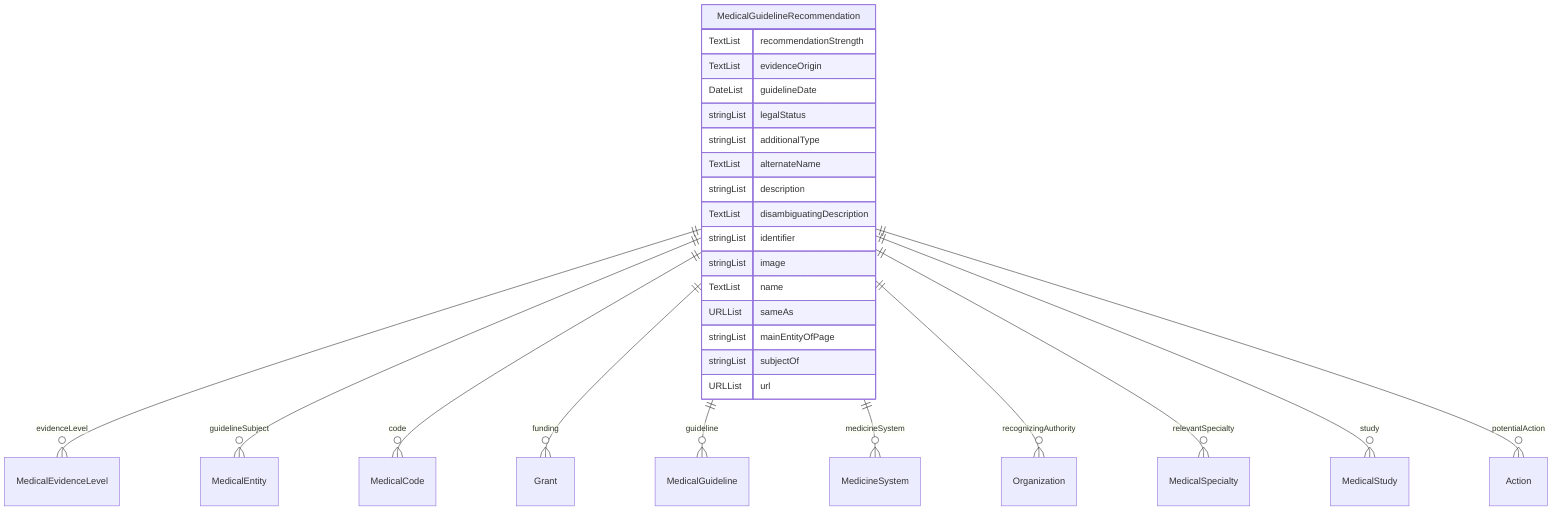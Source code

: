 erDiagram
MedicalGuidelineRecommendation {
    TextList recommendationStrength  
    TextList evidenceOrigin  
    DateList guidelineDate  
    stringList legalStatus  
    stringList additionalType  
    TextList alternateName  
    stringList description  
    TextList disambiguatingDescription  
    stringList identifier  
    stringList image  
    TextList name  
    URLList sameAs  
    stringList mainEntityOfPage  
    stringList subjectOf  
    URLList url  
}

MedicalGuidelineRecommendation ||--}o MedicalEvidenceLevel : "evidenceLevel"
MedicalGuidelineRecommendation ||--}o MedicalEntity : "guidelineSubject"
MedicalGuidelineRecommendation ||--}o MedicalCode : "code"
MedicalGuidelineRecommendation ||--}o Grant : "funding"
MedicalGuidelineRecommendation ||--}o MedicalGuideline : "guideline"
MedicalGuidelineRecommendation ||--}o MedicineSystem : "medicineSystem"
MedicalGuidelineRecommendation ||--}o Organization : "recognizingAuthority"
MedicalGuidelineRecommendation ||--}o MedicalSpecialty : "relevantSpecialty"
MedicalGuidelineRecommendation ||--}o MedicalStudy : "study"
MedicalGuidelineRecommendation ||--}o Action : "potentialAction"